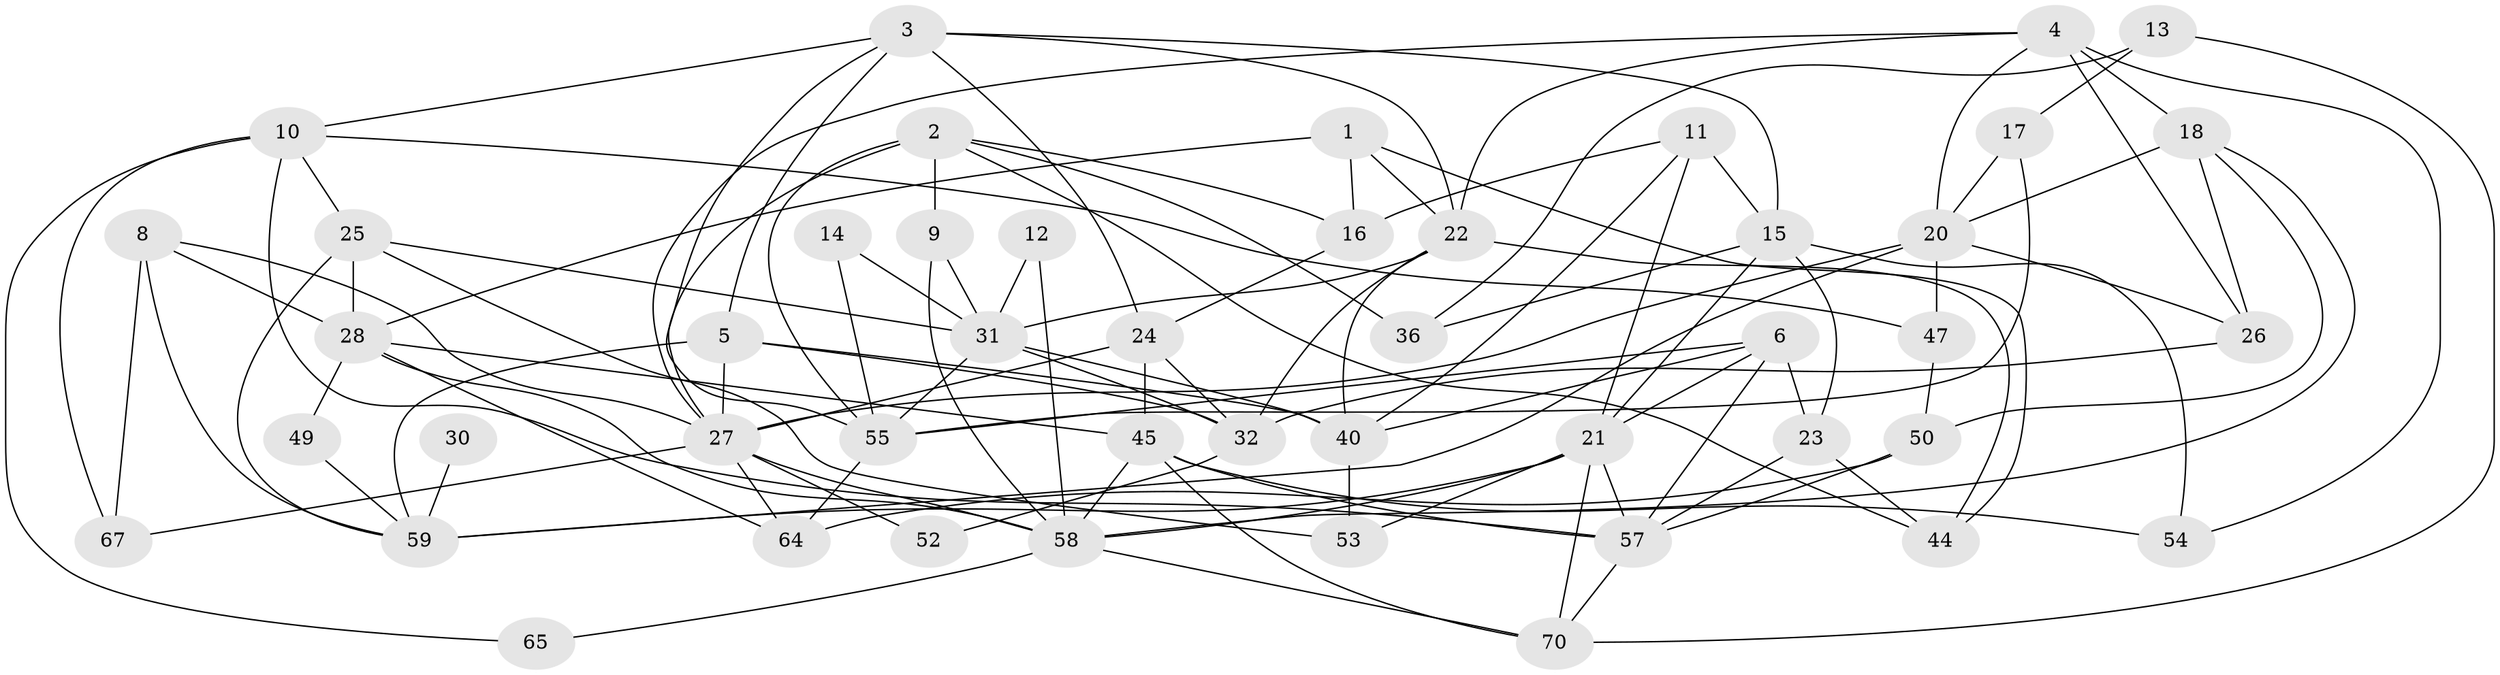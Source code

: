 // original degree distribution, {4: 0.32894736842105265, 3: 0.25, 5: 0.13157894736842105, 6: 0.10526315789473684, 2: 0.13157894736842105, 8: 0.013157894736842105, 7: 0.039473684210526314}
// Generated by graph-tools (version 1.1) at 2025/11/02/27/25 16:11:20]
// undirected, 47 vertices, 113 edges
graph export_dot {
graph [start="1"]
  node [color=gray90,style=filled];
  1 [super="+39"];
  2 [super="+7"];
  3 [super="+19"];
  4 [super="+48"];
  5 [super="+33"];
  6 [super="+41"];
  8 [super="+43"];
  9;
  10 [super="+29"];
  11 [super="+38"];
  12;
  13 [super="+60"];
  14;
  15 [super="+51"];
  16;
  17;
  18 [super="+66"];
  20 [super="+76"];
  21 [super="+42"];
  22 [super="+61"];
  23 [super="+34"];
  24 [super="+56"];
  25 [super="+35"];
  26;
  27 [super="+37"];
  28 [super="+69"];
  30;
  31 [super="+75"];
  32;
  36;
  40 [super="+73"];
  44;
  45 [super="+46"];
  47;
  49;
  50 [super="+68"];
  52;
  53;
  54;
  55 [super="+71"];
  57 [super="+63"];
  58 [super="+74"];
  59 [super="+62"];
  64 [super="+72"];
  65;
  67;
  70;
  1 -- 28;
  1 -- 44;
  1 -- 22;
  1 -- 16;
  2 -- 9 [weight=2];
  2 -- 44;
  2 -- 16;
  2 -- 36;
  2 -- 55;
  2 -- 27;
  3 -- 15;
  3 -- 22;
  3 -- 55;
  3 -- 24;
  3 -- 10;
  3 -- 5;
  4 -- 54;
  4 -- 22;
  4 -- 20;
  4 -- 18 [weight=2];
  4 -- 26;
  4 -- 27;
  5 -- 27 [weight=2];
  5 -- 32;
  5 -- 59;
  5 -- 40;
  6 -- 21;
  6 -- 55;
  6 -- 40;
  6 -- 57;
  6 -- 23;
  8 -- 27;
  8 -- 67;
  8 -- 28;
  8 -- 59;
  9 -- 58;
  9 -- 31;
  10 -- 67;
  10 -- 65;
  10 -- 57;
  10 -- 47;
  10 -- 25;
  11 -- 15;
  11 -- 16;
  11 -- 40;
  11 -- 21 [weight=2];
  12 -- 58;
  12 -- 31;
  13 -- 17;
  13 -- 36;
  13 -- 70;
  14 -- 55;
  14 -- 31;
  15 -- 36;
  15 -- 54;
  15 -- 21;
  15 -- 23;
  16 -- 24 [weight=2];
  17 -- 55;
  17 -- 20;
  18 -- 26;
  18 -- 20;
  18 -- 58;
  18 -- 50;
  20 -- 26;
  20 -- 59;
  20 -- 27;
  20 -- 47;
  21 -- 53;
  21 -- 70;
  21 -- 59;
  21 -- 57;
  21 -- 58;
  22 -- 31;
  22 -- 32;
  22 -- 44;
  22 -- 40;
  23 -- 57;
  23 -- 44;
  24 -- 32;
  24 -- 27;
  24 -- 45;
  25 -- 28 [weight=2];
  25 -- 53;
  25 -- 59;
  25 -- 31;
  26 -- 32;
  27 -- 64;
  27 -- 67;
  27 -- 52;
  27 -- 58;
  28 -- 64;
  28 -- 49;
  28 -- 45;
  28 -- 58;
  30 -- 59 [weight=2];
  31 -- 32;
  31 -- 55;
  31 -- 40;
  32 -- 52;
  40 -- 53;
  45 -- 54;
  45 -- 70;
  45 -- 57;
  45 -- 58;
  47 -- 50;
  49 -- 59;
  50 -- 57;
  50 -- 64;
  55 -- 64;
  57 -- 70;
  58 -- 70;
  58 -- 65;
}
